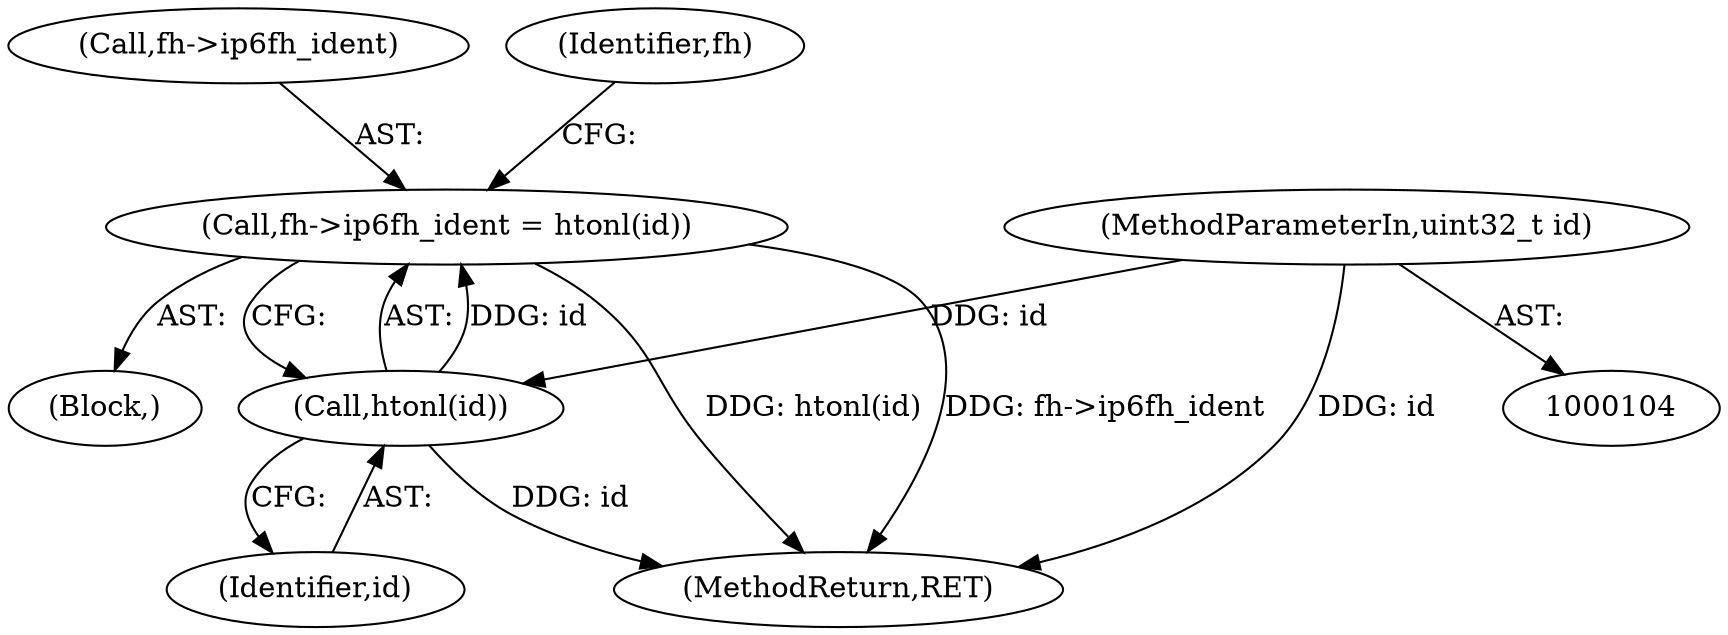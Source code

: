 digraph "0_suricata_4a04f814b15762eb446a5ead4d69d021512df6f8_13@pointer" {
"1000243" [label="(Call,fh->ip6fh_ident = htonl(id))"];
"1000247" [label="(Call,htonl(id))"];
"1000105" [label="(MethodParameterIn,uint32_t id)"];
"1000110" [label="(Block,)"];
"1000244" [label="(Call,fh->ip6fh_ident)"];
"1000243" [label="(Call,fh->ip6fh_ident = htonl(id))"];
"1000105" [label="(MethodParameterIn,uint32_t id)"];
"1000363" [label="(MethodReturn,RET)"];
"1000248" [label="(Identifier,id)"];
"1000247" [label="(Call,htonl(id))"];
"1000251" [label="(Identifier,fh)"];
"1000243" -> "1000110"  [label="AST: "];
"1000243" -> "1000247"  [label="CFG: "];
"1000244" -> "1000243"  [label="AST: "];
"1000247" -> "1000243"  [label="AST: "];
"1000251" -> "1000243"  [label="CFG: "];
"1000243" -> "1000363"  [label="DDG: fh->ip6fh_ident"];
"1000243" -> "1000363"  [label="DDG: htonl(id)"];
"1000247" -> "1000243"  [label="DDG: id"];
"1000247" -> "1000248"  [label="CFG: "];
"1000248" -> "1000247"  [label="AST: "];
"1000247" -> "1000363"  [label="DDG: id"];
"1000105" -> "1000247"  [label="DDG: id"];
"1000105" -> "1000104"  [label="AST: "];
"1000105" -> "1000363"  [label="DDG: id"];
}
